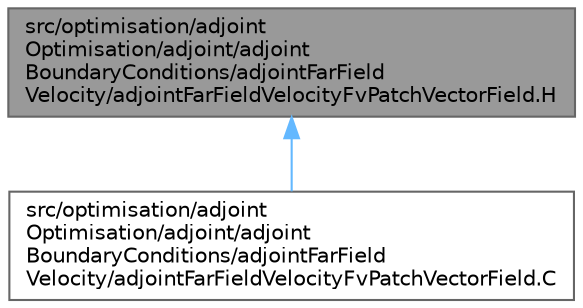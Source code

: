 digraph "src/optimisation/adjointOptimisation/adjoint/adjointBoundaryConditions/adjointFarFieldVelocity/adjointFarFieldVelocityFvPatchVectorField.H"
{
 // LATEX_PDF_SIZE
  bgcolor="transparent";
  edge [fontname=Helvetica,fontsize=10,labelfontname=Helvetica,labelfontsize=10];
  node [fontname=Helvetica,fontsize=10,shape=box,height=0.2,width=0.4];
  Node1 [id="Node000001",label="src/optimisation/adjoint\lOptimisation/adjoint/adjoint\lBoundaryConditions/adjointFarField\lVelocity/adjointFarFieldVelocityFvPatchVectorField.H",height=0.2,width=0.4,color="gray40", fillcolor="grey60", style="filled", fontcolor="black",tooltip=" "];
  Node1 -> Node2 [id="edge1_Node000001_Node000002",dir="back",color="steelblue1",style="solid",tooltip=" "];
  Node2 [id="Node000002",label="src/optimisation/adjoint\lOptimisation/adjoint/adjoint\lBoundaryConditions/adjointFarField\lVelocity/adjointFarFieldVelocityFvPatchVectorField.C",height=0.2,width=0.4,color="grey40", fillcolor="white", style="filled",URL="$adjointFarFieldVelocityFvPatchVectorField_8C.html",tooltip=" "];
}
